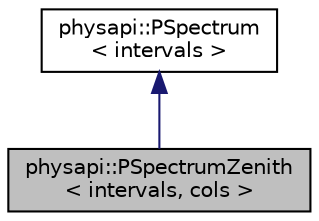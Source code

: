 digraph "physapi::PSpectrumZenith&lt; intervals, cols &gt;"
{
 // LATEX_PDF_SIZE
  edge [fontname="Helvetica",fontsize="10",labelfontname="Helvetica",labelfontsize="10"];
  node [fontname="Helvetica",fontsize="10",shape=record];
  Node1 [label="physapi::PSpectrumZenith\l\< intervals, cols \>",height=0.2,width=0.4,color="black", fillcolor="grey75", style="filled", fontcolor="black",tooltip="This class represents a photon distribution under a specfic zenith angle and an angular interval obta..."];
  Node2 -> Node1 [dir="back",color="midnightblue",fontsize="10",style="solid",fontname="Helvetica"];
  Node2 [label="physapi::PSpectrum\l\< intervals \>",height=0.2,width=0.4,color="black", fillcolor="white", style="filled",URL="$classphysapi_1_1_p_spectrum.html",tooltip=" "];
}
